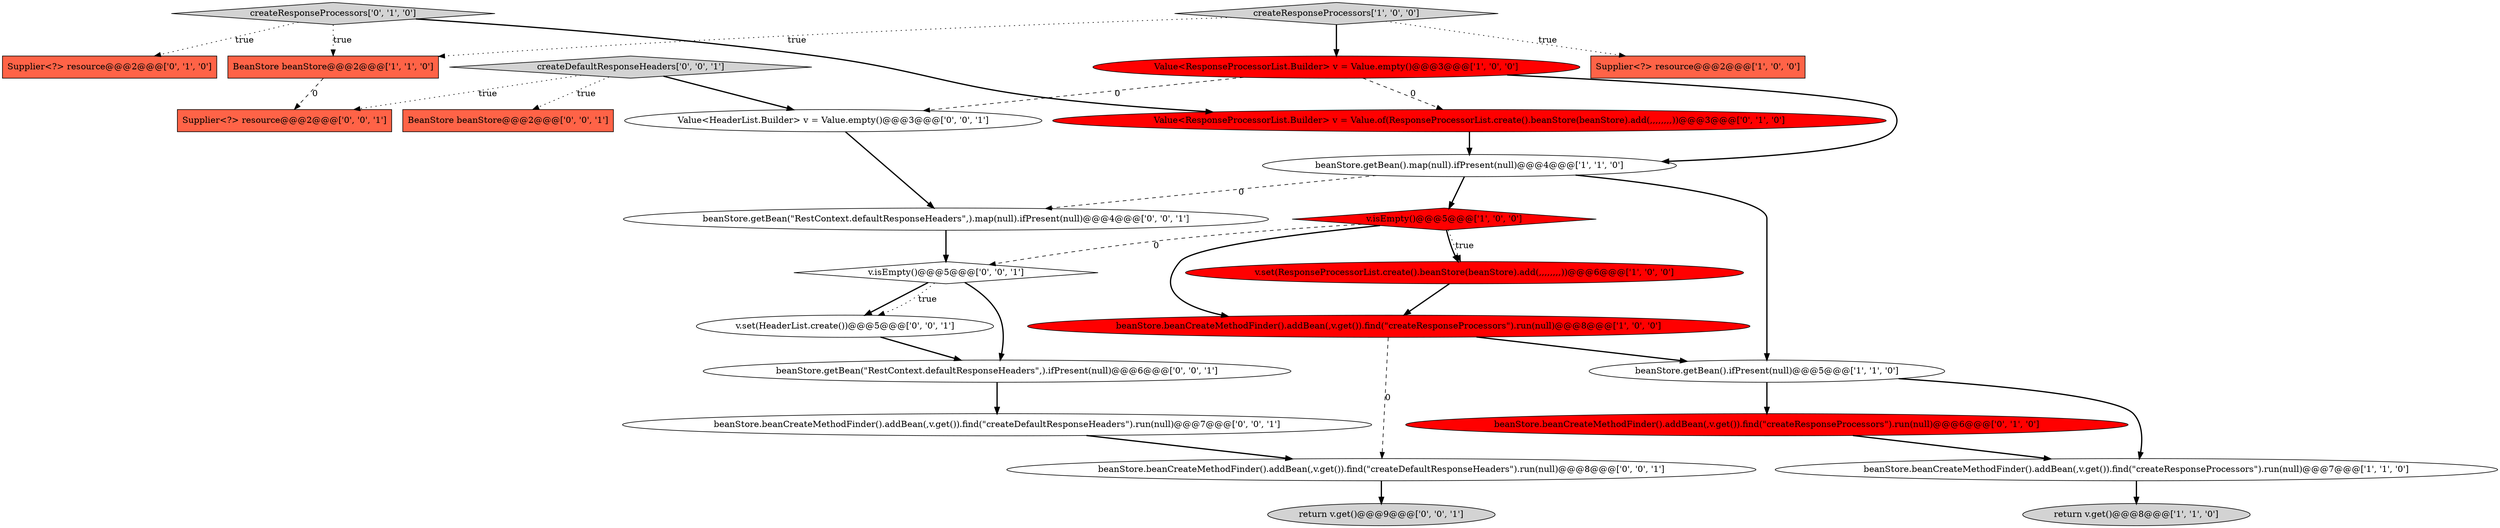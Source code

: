 digraph {
21 [style = filled, label = "v.isEmpty()@@@5@@@['0', '0', '1']", fillcolor = white, shape = diamond image = "AAA0AAABBB3BBB"];
9 [style = filled, label = "return v.get()@@@8@@@['1', '1', '0']", fillcolor = lightgray, shape = ellipse image = "AAA0AAABBB1BBB"];
1 [style = filled, label = "createResponseProcessors['1', '0', '0']", fillcolor = lightgray, shape = diamond image = "AAA0AAABBB1BBB"];
17 [style = filled, label = "Value<HeaderList.Builder> v = Value.empty()@@@3@@@['0', '0', '1']", fillcolor = white, shape = ellipse image = "AAA0AAABBB3BBB"];
19 [style = filled, label = "v.set(HeaderList.create())@@@5@@@['0', '0', '1']", fillcolor = white, shape = ellipse image = "AAA0AAABBB3BBB"];
23 [style = filled, label = "return v.get()@@@9@@@['0', '0', '1']", fillcolor = lightgray, shape = ellipse image = "AAA0AAABBB3BBB"];
16 [style = filled, label = "BeanStore beanStore@@@2@@@['0', '0', '1']", fillcolor = tomato, shape = box image = "AAA0AAABBB3BBB"];
7 [style = filled, label = "BeanStore beanStore@@@2@@@['1', '1', '0']", fillcolor = tomato, shape = box image = "AAA0AAABBB1BBB"];
5 [style = filled, label = "Value<ResponseProcessorList.Builder> v = Value.empty()@@@3@@@['1', '0', '0']", fillcolor = red, shape = ellipse image = "AAA1AAABBB1BBB"];
22 [style = filled, label = "beanStore.getBean(\"RestContext.defaultResponseHeaders\",).ifPresent(null)@@@6@@@['0', '0', '1']", fillcolor = white, shape = ellipse image = "AAA0AAABBB3BBB"];
24 [style = filled, label = "beanStore.beanCreateMethodFinder().addBean(,v.get()).find(\"createDefaultResponseHeaders\").run(null)@@@8@@@['0', '0', '1']", fillcolor = white, shape = ellipse image = "AAA0AAABBB3BBB"];
11 [style = filled, label = "beanStore.beanCreateMethodFinder().addBean(,v.get()).find(\"createResponseProcessors\").run(null)@@@6@@@['0', '1', '0']", fillcolor = red, shape = ellipse image = "AAA1AAABBB2BBB"];
4 [style = filled, label = "beanStore.beanCreateMethodFinder().addBean(,v.get()).find(\"createResponseProcessors\").run(null)@@@7@@@['1', '1', '0']", fillcolor = white, shape = ellipse image = "AAA0AAABBB1BBB"];
15 [style = filled, label = "beanStore.beanCreateMethodFinder().addBean(,v.get()).find(\"createDefaultResponseHeaders\").run(null)@@@7@@@['0', '0', '1']", fillcolor = white, shape = ellipse image = "AAA0AAABBB3BBB"];
8 [style = filled, label = "beanStore.beanCreateMethodFinder().addBean(,v.get()).find(\"createResponseProcessors\").run(null)@@@8@@@['1', '0', '0']", fillcolor = red, shape = ellipse image = "AAA1AAABBB1BBB"];
18 [style = filled, label = "beanStore.getBean(\"RestContext.defaultResponseHeaders\",).map(null).ifPresent(null)@@@4@@@['0', '0', '1']", fillcolor = white, shape = ellipse image = "AAA0AAABBB3BBB"];
6 [style = filled, label = "beanStore.getBean().map(null).ifPresent(null)@@@4@@@['1', '1', '0']", fillcolor = white, shape = ellipse image = "AAA0AAABBB1BBB"];
25 [style = filled, label = "Supplier<?> resource@@@2@@@['0', '0', '1']", fillcolor = tomato, shape = box image = "AAA0AAABBB3BBB"];
0 [style = filled, label = "v.isEmpty()@@@5@@@['1', '0', '0']", fillcolor = red, shape = diamond image = "AAA1AAABBB1BBB"];
20 [style = filled, label = "createDefaultResponseHeaders['0', '0', '1']", fillcolor = lightgray, shape = diamond image = "AAA0AAABBB3BBB"];
13 [style = filled, label = "Value<ResponseProcessorList.Builder> v = Value.of(ResponseProcessorList.create().beanStore(beanStore).add(,,,,,,,,))@@@3@@@['0', '1', '0']", fillcolor = red, shape = ellipse image = "AAA1AAABBB2BBB"];
14 [style = filled, label = "createResponseProcessors['0', '1', '0']", fillcolor = lightgray, shape = diamond image = "AAA0AAABBB2BBB"];
10 [style = filled, label = "beanStore.getBean().ifPresent(null)@@@5@@@['1', '1', '0']", fillcolor = white, shape = ellipse image = "AAA0AAABBB1BBB"];
3 [style = filled, label = "v.set(ResponseProcessorList.create().beanStore(beanStore).add(,,,,,,,,))@@@6@@@['1', '0', '0']", fillcolor = red, shape = ellipse image = "AAA1AAABBB1BBB"];
2 [style = filled, label = "Supplier<?> resource@@@2@@@['1', '0', '0']", fillcolor = tomato, shape = box image = "AAA0AAABBB1BBB"];
12 [style = filled, label = "Supplier<?> resource@@@2@@@['0', '1', '0']", fillcolor = tomato, shape = box image = "AAA0AAABBB2BBB"];
1->5 [style = bold, label=""];
0->3 [style = bold, label=""];
4->9 [style = bold, label=""];
5->13 [style = dashed, label="0"];
8->10 [style = bold, label=""];
20->17 [style = bold, label=""];
22->15 [style = bold, label=""];
20->25 [style = dotted, label="true"];
14->12 [style = dotted, label="true"];
21->19 [style = bold, label=""];
11->4 [style = bold, label=""];
6->0 [style = bold, label=""];
8->24 [style = dashed, label="0"];
24->23 [style = bold, label=""];
6->18 [style = dashed, label="0"];
1->7 [style = dotted, label="true"];
5->17 [style = dashed, label="0"];
5->6 [style = bold, label=""];
21->22 [style = bold, label=""];
0->21 [style = dashed, label="0"];
3->8 [style = bold, label=""];
15->24 [style = bold, label=""];
6->10 [style = bold, label=""];
21->19 [style = dotted, label="true"];
14->7 [style = dotted, label="true"];
0->8 [style = bold, label=""];
10->4 [style = bold, label=""];
7->25 [style = dashed, label="0"];
0->3 [style = dotted, label="true"];
14->13 [style = bold, label=""];
13->6 [style = bold, label=""];
18->21 [style = bold, label=""];
1->2 [style = dotted, label="true"];
19->22 [style = bold, label=""];
17->18 [style = bold, label=""];
20->16 [style = dotted, label="true"];
10->11 [style = bold, label=""];
}
